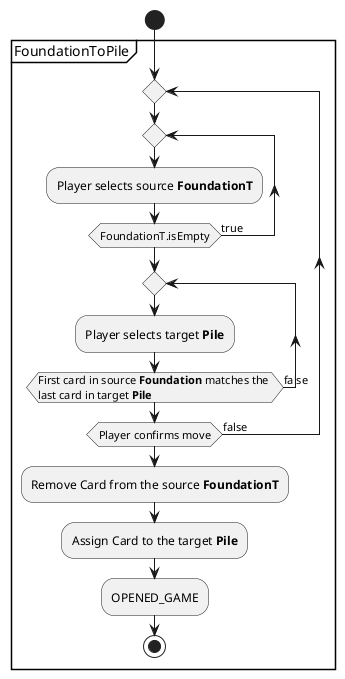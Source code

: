 @startuml
'https://plantuml.com/activity-diagram-beta

start

partition FoundationToPile {

repeat
   repeat
      :Player selects source **FoundationT**;
   repeat while (FoundationT.isEmpty) is (true)

   repeat
      :Player selects target **Pile**;
   repeat while (First card in source **Foundation** matches the \nlast card in target **Pile**) is (false)
repeat while (Player confirms move) is (false)

:Remove Card from the source **FoundationT**;
:Assign Card to the target **Pile**;
:OPENED_GAME;

stop

@enduml
